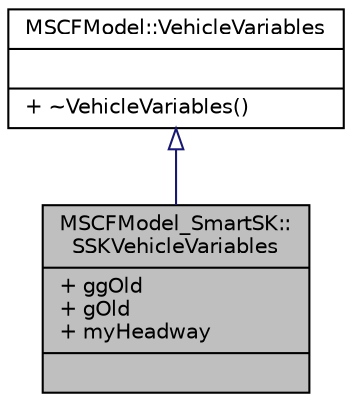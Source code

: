 digraph "MSCFModel_SmartSK::SSKVehicleVariables"
{
  edge [fontname="Helvetica",fontsize="10",labelfontname="Helvetica",labelfontsize="10"];
  node [fontname="Helvetica",fontsize="10",shape=record];
  Node0 [label="{MSCFModel_SmartSK::\lSSKVehicleVariables\n|+ ggOld\l+ gOld\l+ myHeadway\l|}",height=0.2,width=0.4,color="black", fillcolor="grey75", style="filled", fontcolor="black"];
  Node1 -> Node0 [dir="back",color="midnightblue",fontsize="10",style="solid",arrowtail="onormal",fontname="Helvetica"];
  Node1 [label="{MSCFModel::VehicleVariables\n||+ ~VehicleVariables()\l}",height=0.2,width=0.4,color="black", fillcolor="white", style="filled",URL="$d0/de6/class_m_s_c_f_model_1_1_vehicle_variables.html"];
}
